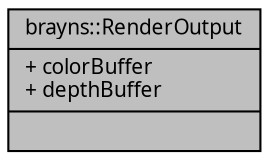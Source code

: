 digraph "brayns::RenderOutput"
{
  edge [fontname="Sans",fontsize="10",labelfontname="Sans",labelfontsize="10"];
  node [fontname="Sans",fontsize="10",shape=record];
  Node1 [label="{brayns::RenderOutput\n|+ colorBuffer\l+ depthBuffer\l|}",height=0.2,width=0.4,color="black", fillcolor="grey75", style="filled" fontcolor="black"];
}
